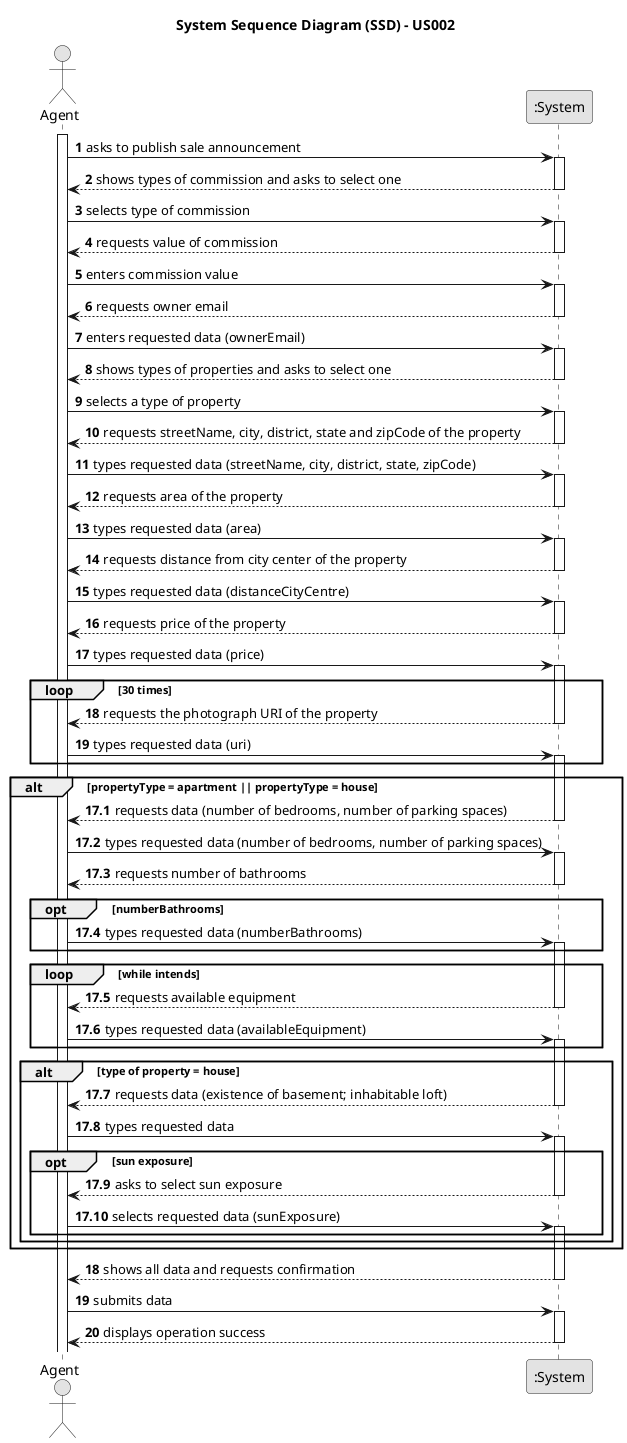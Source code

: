 @startuml
skinparam monochrome true
skinparam packageStyle rectangle
skinparam shadowing false

title System Sequence Diagram (SSD) - US002

autonumber

actor "Agent" as Employee
participant ":System" as System

activate Employee

    Employee -> System : asks to publish sale announcement
    activate System

      System --> Employee : shows types of commission and asks to select one
    deactivate System

    Employee -> System : selects type of commission
    activate System

    System --> Employee : requests value of commission
    deactivate System

    Employee -> System : enters commission value
    activate System

    System --> Employee : requests owner email
    deactivate System

    Employee -> System : enters requested data (ownerEmail)
    activate System

    System --> Employee : shows types of properties and asks to select one
    deactivate System

    Employee -> System : selects a type of property
    activate System

    System --> Employee : requests streetName, city, district, state and zipCode of the property
    deactivate System

    Employee -> System : types requested data (streetName, city, district, state, zipCode)
    activate System

    System --> Employee : requests area of the property
    deactivate System

    Employee -> System : types requested data (area)
    activate System

    System --> Employee : requests distance from city center of the property
    deactivate System

    Employee -> System : types requested data (distanceCityCentre)
    activate System

    System --> Employee : requests price of the property
    deactivate System

    Employee -> System : types requested data (price)
    activate System

        loop 30 times
        System --> Employee : requests the photograph URI of the property
        deactivate System
        Employee -> System : types requested data (uri)
        activate System
        end loop


    alt propertyType = apartment || propertyType = house

     autonumber 17.1
        System --> Employee : requests data (number of bedrooms, number of parking spaces)
        deactivate System

        Employee -> System : types requested data (number of bedrooms, number of parking spaces)
        activate System


        System --> Employee : requests number of bathrooms
        deactivate System

            opt numberBathrooms
            Employee -> System : types requested data (numberBathrooms)
            activate System
            end opt

        loop while intends
        System --> Employee : requests available equipment
        deactivate System

        Employee -> System : types requested data (availableEquipment)
        activate System
        end loop

        alt type of property = house

        System --> Employee : requests data (existence of basement; inhabitable loft)
        deactivate System

        Employee -> System : types requested data
        activate System

            opt sun exposure
            System --> Employee : asks to select sun exposure
            deactivate System
            Employee -> System : selects requested data (sunExposure)
            activate System
            end opt

        end
    end
    autonumber 18
        System --> Employee : shows all data and requests confirmation
    deactivate System

    Employee -> System : submits data
    activate System

        System --> Employee : displays operation success
    deactivate System

@enduml